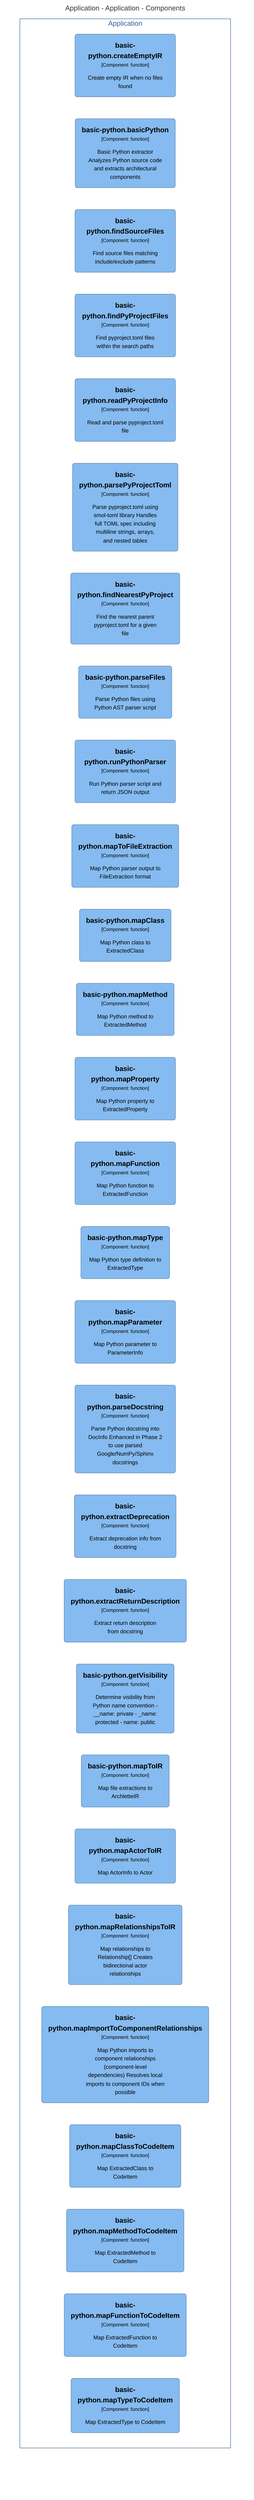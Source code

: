 graph TB
  linkStyle default fill:#ffffff

  subgraph diagram ["Application - Application - Components"]
    style diagram fill:#ffffff,stroke:#ffffff

    subgraph 8 ["Application"]
      style 8 fill:#ffffff,stroke:#2e6295,color:#2e6295

      166("<div style='font-weight: bold'>basic-python.findSourceFiles</div><div style='font-size: 70%; margin-top: 0px'>[Component: function]</div><div style='font-size: 80%; margin-top:10px'>Find source files matching<br />include/exclude patterns</div>")
      style 166 fill:#85bbf0,stroke:#5d82a8,color:#000000
      167("<div style='font-weight: bold'>basic-python.findPyProjectFiles</div><div style='font-size: 70%; margin-top: 0px'>[Component: function]</div><div style='font-size: 80%; margin-top:10px'>Find pyproject.toml files<br />within the search paths</div>")
      style 167 fill:#85bbf0,stroke:#5d82a8,color:#000000
      168("<div style='font-weight: bold'>basic-python.readPyProjectInfo</div><div style='font-size: 70%; margin-top: 0px'>[Component: function]</div><div style='font-size: 80%; margin-top:10px'>Read and parse pyproject.toml<br />file</div>")
      style 168 fill:#85bbf0,stroke:#5d82a8,color:#000000
      169("<div style='font-weight: bold'>basic-python.parsePyProjectToml</div><div style='font-size: 70%; margin-top: 0px'>[Component: function]</div><div style='font-size: 80%; margin-top:10px'>Parse pyproject.toml using<br />smol-toml library Handles<br />full TOML spec including<br />multiline strings, arrays,<br />and nested tables</div>")
      style 169 fill:#85bbf0,stroke:#5d82a8,color:#000000
      170("<div style='font-weight: bold'>basic-python.findNearestPyProject</div><div style='font-size: 70%; margin-top: 0px'>[Component: function]</div><div style='font-size: 80%; margin-top:10px'>Find the nearest parent<br />pyproject.toml for a given<br />file</div>")
      style 170 fill:#85bbf0,stroke:#5d82a8,color:#000000
      171("<div style='font-weight: bold'>basic-python.parseFiles</div><div style='font-size: 70%; margin-top: 0px'>[Component: function]</div><div style='font-size: 80%; margin-top:10px'>Parse Python files using<br />Python AST parser script</div>")
      style 171 fill:#85bbf0,stroke:#5d82a8,color:#000000
      172("<div style='font-weight: bold'>basic-python.runPythonParser</div><div style='font-size: 70%; margin-top: 0px'>[Component: function]</div><div style='font-size: 80%; margin-top:10px'>Run Python parser script and<br />return JSON output</div>")
      style 172 fill:#85bbf0,stroke:#5d82a8,color:#000000
      173("<div style='font-weight: bold'>basic-python.mapToFileExtraction</div><div style='font-size: 70%; margin-top: 0px'>[Component: function]</div><div style='font-size: 80%; margin-top:10px'>Map Python parser output to<br />FileExtraction format</div>")
      style 173 fill:#85bbf0,stroke:#5d82a8,color:#000000
      174("<div style='font-weight: bold'>basic-python.mapClass</div><div style='font-size: 70%; margin-top: 0px'>[Component: function]</div><div style='font-size: 80%; margin-top:10px'>Map Python class to<br />ExtractedClass</div>")
      style 174 fill:#85bbf0,stroke:#5d82a8,color:#000000
      175("<div style='font-weight: bold'>basic-python.mapMethod</div><div style='font-size: 70%; margin-top: 0px'>[Component: function]</div><div style='font-size: 80%; margin-top:10px'>Map Python method to<br />ExtractedMethod</div>")
      style 175 fill:#85bbf0,stroke:#5d82a8,color:#000000
      176("<div style='font-weight: bold'>basic-python.mapProperty</div><div style='font-size: 70%; margin-top: 0px'>[Component: function]</div><div style='font-size: 80%; margin-top:10px'>Map Python property to<br />ExtractedProperty</div>")
      style 176 fill:#85bbf0,stroke:#5d82a8,color:#000000
      177("<div style='font-weight: bold'>basic-python.mapFunction</div><div style='font-size: 70%; margin-top: 0px'>[Component: function]</div><div style='font-size: 80%; margin-top:10px'>Map Python function to<br />ExtractedFunction</div>")
      style 177 fill:#85bbf0,stroke:#5d82a8,color:#000000
      178("<div style='font-weight: bold'>basic-python.mapType</div><div style='font-size: 70%; margin-top: 0px'>[Component: function]</div><div style='font-size: 80%; margin-top:10px'>Map Python type definition to<br />ExtractedType</div>")
      style 178 fill:#85bbf0,stroke:#5d82a8,color:#000000
      179("<div style='font-weight: bold'>basic-python.mapParameter</div><div style='font-size: 70%; margin-top: 0px'>[Component: function]</div><div style='font-size: 80%; margin-top:10px'>Map Python parameter to<br />ParameterInfo</div>")
      style 179 fill:#85bbf0,stroke:#5d82a8,color:#000000
      180("<div style='font-weight: bold'>basic-python.parseDocstring</div><div style='font-size: 70%; margin-top: 0px'>[Component: function]</div><div style='font-size: 80%; margin-top:10px'>Parse Python docstring into<br />DocInfo Enhanced in Phase 2<br />to use parsed<br />Google/NumPy/Sphinx<br />docstrings</div>")
      style 180 fill:#85bbf0,stroke:#5d82a8,color:#000000
      181("<div style='font-weight: bold'>basic-python.extractDeprecation</div><div style='font-size: 70%; margin-top: 0px'>[Component: function]</div><div style='font-size: 80%; margin-top:10px'>Extract deprecation info from<br />docstring</div>")
      style 181 fill:#85bbf0,stroke:#5d82a8,color:#000000
      182("<div style='font-weight: bold'>basic-python.extractReturnDescription</div><div style='font-size: 70%; margin-top: 0px'>[Component: function]</div><div style='font-size: 80%; margin-top:10px'>Extract return description<br />from docstring</div>")
      style 182 fill:#85bbf0,stroke:#5d82a8,color:#000000
      183("<div style='font-weight: bold'>basic-python.getVisibility</div><div style='font-size: 70%; margin-top: 0px'>[Component: function]</div><div style='font-size: 80%; margin-top:10px'>Determine visibility from<br />Python name convention -<br />__name: private - _name:<br />protected - name: public</div>")
      style 183 fill:#85bbf0,stroke:#5d82a8,color:#000000
      184("<div style='font-weight: bold'>basic-python.mapToIR</div><div style='font-size: 70%; margin-top: 0px'>[Component: function]</div><div style='font-size: 80%; margin-top:10px'>Map file extractions to<br />ArchletteIR</div>")
      style 184 fill:#85bbf0,stroke:#5d82a8,color:#000000
      185("<div style='font-weight: bold'>basic-python.mapActorToIR</div><div style='font-size: 70%; margin-top: 0px'>[Component: function]</div><div style='font-size: 80%; margin-top:10px'>Map ActorInfo to Actor</div>")
      style 185 fill:#85bbf0,stroke:#5d82a8,color:#000000
      186("<div style='font-weight: bold'>basic-python.mapRelationshipsToIR</div><div style='font-size: 70%; margin-top: 0px'>[Component: function]</div><div style='font-size: 80%; margin-top:10px'>Map relationships to<br />Relationship[] Creates<br />bidirectional actor<br />relationships</div>")
      style 186 fill:#85bbf0,stroke:#5d82a8,color:#000000
      187("<div style='font-weight: bold'>basic-python.mapImportToComponentRelationships</div><div style='font-size: 70%; margin-top: 0px'>[Component: function]</div><div style='font-size: 80%; margin-top:10px'>Map Python imports to<br />component relationships<br />(component-level<br />dependencies) Resolves local<br />imports to component IDs when<br />possible</div>")
      style 187 fill:#85bbf0,stroke:#5d82a8,color:#000000
      188("<div style='font-weight: bold'>basic-python.mapClassToCodeItem</div><div style='font-size: 70%; margin-top: 0px'>[Component: function]</div><div style='font-size: 80%; margin-top:10px'>Map ExtractedClass to<br />CodeItem</div>")
      style 188 fill:#85bbf0,stroke:#5d82a8,color:#000000
      189("<div style='font-weight: bold'>basic-python.mapMethodToCodeItem</div><div style='font-size: 70%; margin-top: 0px'>[Component: function]</div><div style='font-size: 80%; margin-top:10px'>Map ExtractedMethod to<br />CodeItem</div>")
      style 189 fill:#85bbf0,stroke:#5d82a8,color:#000000
      190("<div style='font-weight: bold'>basic-python.mapFunctionToCodeItem</div><div style='font-size: 70%; margin-top: 0px'>[Component: function]</div><div style='font-size: 80%; margin-top:10px'>Map ExtractedFunction to<br />CodeItem</div>")
      style 190 fill:#85bbf0,stroke:#5d82a8,color:#000000
      191("<div style='font-weight: bold'>basic-python.mapTypeToCodeItem</div><div style='font-size: 70%; margin-top: 0px'>[Component: function]</div><div style='font-size: 80%; margin-top:10px'>Map ExtractedType to CodeItem</div>")
      style 191 fill:#85bbf0,stroke:#5d82a8,color:#000000
      83("<div style='font-weight: bold'>basic-python.createEmptyIR</div><div style='font-size: 70%; margin-top: 0px'>[Component: function]</div><div style='font-size: 80%; margin-top:10px'>Create empty IR when no files<br />found</div>")
      style 83 fill:#85bbf0,stroke:#5d82a8,color:#000000
      84("<div style='font-weight: bold'>basic-python.basicPython</div><div style='font-size: 70%; margin-top: 0px'>[Component: function]</div><div style='font-size: 80%; margin-top:10px'>Basic Python extractor<br />Analyzes Python source code<br />and extracts architectural<br />components</div>")
      style 84 fill:#85bbf0,stroke:#5d82a8,color:#000000
    end

  end